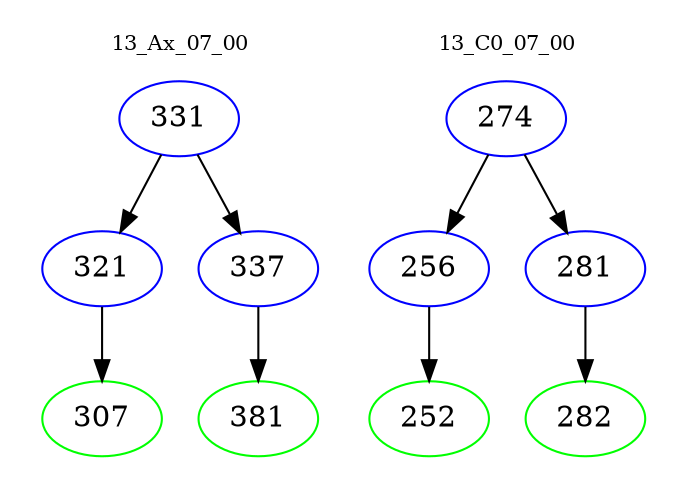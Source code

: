 digraph{
subgraph cluster_0 {
color = white
label = "13_Ax_07_00";
fontsize=10;
T0_331 [label="331", color="blue"]
T0_331 -> T0_321 [color="black"]
T0_321 [label="321", color="blue"]
T0_321 -> T0_307 [color="black"]
T0_307 [label="307", color="green"]
T0_331 -> T0_337 [color="black"]
T0_337 [label="337", color="blue"]
T0_337 -> T0_381 [color="black"]
T0_381 [label="381", color="green"]
}
subgraph cluster_1 {
color = white
label = "13_C0_07_00";
fontsize=10;
T1_274 [label="274", color="blue"]
T1_274 -> T1_256 [color="black"]
T1_256 [label="256", color="blue"]
T1_256 -> T1_252 [color="black"]
T1_252 [label="252", color="green"]
T1_274 -> T1_281 [color="black"]
T1_281 [label="281", color="blue"]
T1_281 -> T1_282 [color="black"]
T1_282 [label="282", color="green"]
}
}
